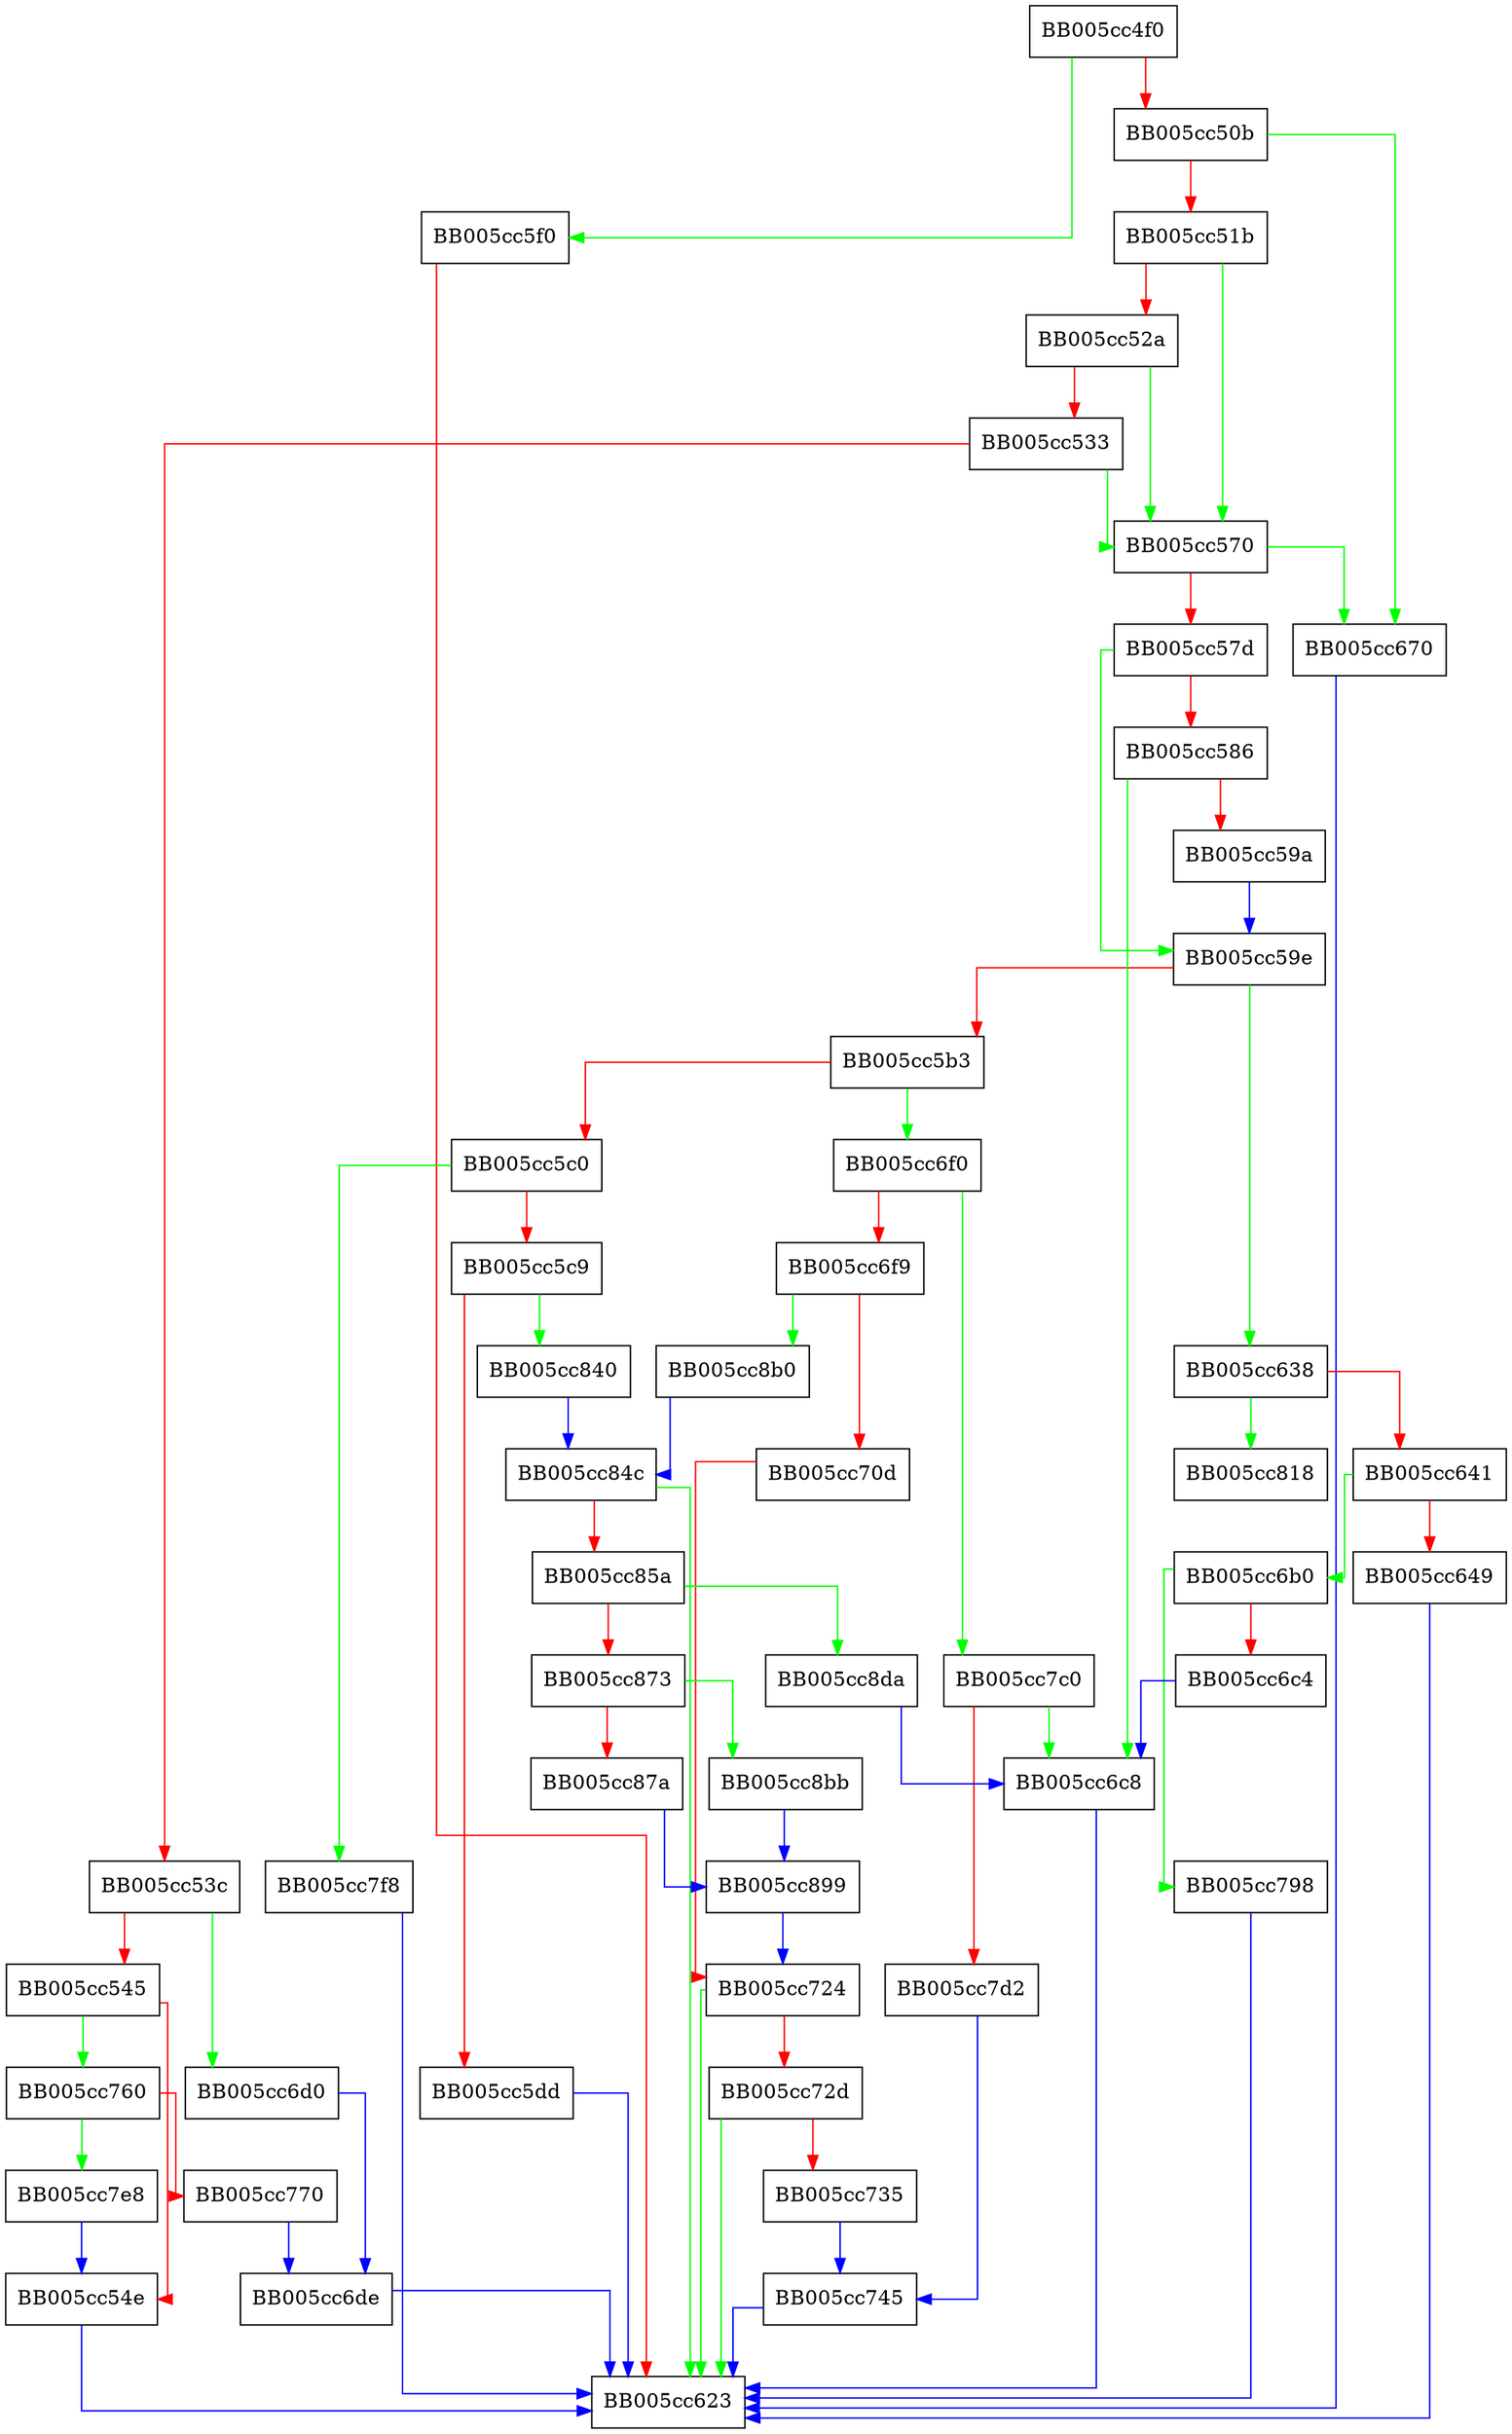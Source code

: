 digraph EVP_DigestSignFinal {
  node [shape="box"];
  graph [splines=ortho];
  BB005cc4f0 -> BB005cc5f0 [color="green"];
  BB005cc4f0 -> BB005cc50b [color="red"];
  BB005cc50b -> BB005cc670 [color="green"];
  BB005cc50b -> BB005cc51b [color="red"];
  BB005cc51b -> BB005cc570 [color="green"];
  BB005cc51b -> BB005cc52a [color="red"];
  BB005cc52a -> BB005cc570 [color="green"];
  BB005cc52a -> BB005cc533 [color="red"];
  BB005cc533 -> BB005cc570 [color="green"];
  BB005cc533 -> BB005cc53c [color="red"];
  BB005cc53c -> BB005cc6d0 [color="green"];
  BB005cc53c -> BB005cc545 [color="red"];
  BB005cc545 -> BB005cc760 [color="green"];
  BB005cc545 -> BB005cc54e [color="red"];
  BB005cc54e -> BB005cc623 [color="blue"];
  BB005cc570 -> BB005cc670 [color="green"];
  BB005cc570 -> BB005cc57d [color="red"];
  BB005cc57d -> BB005cc59e [color="green"];
  BB005cc57d -> BB005cc586 [color="red"];
  BB005cc586 -> BB005cc6c8 [color="green"];
  BB005cc586 -> BB005cc59a [color="red"];
  BB005cc59a -> BB005cc59e [color="blue"];
  BB005cc59e -> BB005cc638 [color="green"];
  BB005cc59e -> BB005cc5b3 [color="red"];
  BB005cc5b3 -> BB005cc6f0 [color="green"];
  BB005cc5b3 -> BB005cc5c0 [color="red"];
  BB005cc5c0 -> BB005cc7f8 [color="green"];
  BB005cc5c0 -> BB005cc5c9 [color="red"];
  BB005cc5c9 -> BB005cc840 [color="green"];
  BB005cc5c9 -> BB005cc5dd [color="red"];
  BB005cc5dd -> BB005cc623 [color="blue"];
  BB005cc5f0 -> BB005cc623 [color="red"];
  BB005cc638 -> BB005cc818 [color="green"];
  BB005cc638 -> BB005cc641 [color="red"];
  BB005cc641 -> BB005cc6b0 [color="green"];
  BB005cc641 -> BB005cc649 [color="red"];
  BB005cc649 -> BB005cc623 [color="blue"];
  BB005cc670 -> BB005cc623 [color="blue"];
  BB005cc6b0 -> BB005cc798 [color="green"];
  BB005cc6b0 -> BB005cc6c4 [color="red"];
  BB005cc6c4 -> BB005cc6c8 [color="blue"];
  BB005cc6c8 -> BB005cc623 [color="blue"];
  BB005cc6d0 -> BB005cc6de [color="blue"];
  BB005cc6de -> BB005cc623 [color="blue"];
  BB005cc6f0 -> BB005cc7c0 [color="green"];
  BB005cc6f0 -> BB005cc6f9 [color="red"];
  BB005cc6f9 -> BB005cc8b0 [color="green"];
  BB005cc6f9 -> BB005cc70d [color="red"];
  BB005cc70d -> BB005cc724 [color="red"];
  BB005cc724 -> BB005cc623 [color="green"];
  BB005cc724 -> BB005cc72d [color="red"];
  BB005cc72d -> BB005cc623 [color="green"];
  BB005cc72d -> BB005cc735 [color="red"];
  BB005cc735 -> BB005cc745 [color="blue"];
  BB005cc745 -> BB005cc623 [color="blue"];
  BB005cc760 -> BB005cc7e8 [color="green"];
  BB005cc760 -> BB005cc770 [color="red"];
  BB005cc770 -> BB005cc6de [color="blue"];
  BB005cc798 -> BB005cc623 [color="blue"];
  BB005cc7c0 -> BB005cc6c8 [color="green"];
  BB005cc7c0 -> BB005cc7d2 [color="red"];
  BB005cc7d2 -> BB005cc745 [color="blue"];
  BB005cc7e8 -> BB005cc54e [color="blue"];
  BB005cc7f8 -> BB005cc623 [color="blue"];
  BB005cc840 -> BB005cc84c [color="blue"];
  BB005cc84c -> BB005cc623 [color="green"];
  BB005cc84c -> BB005cc85a [color="red"];
  BB005cc85a -> BB005cc8da [color="green"];
  BB005cc85a -> BB005cc873 [color="red"];
  BB005cc873 -> BB005cc8bb [color="green"];
  BB005cc873 -> BB005cc87a [color="red"];
  BB005cc87a -> BB005cc899 [color="blue"];
  BB005cc899 -> BB005cc724 [color="blue"];
  BB005cc8b0 -> BB005cc84c [color="blue"];
  BB005cc8bb -> BB005cc899 [color="blue"];
  BB005cc8da -> BB005cc6c8 [color="blue"];
}